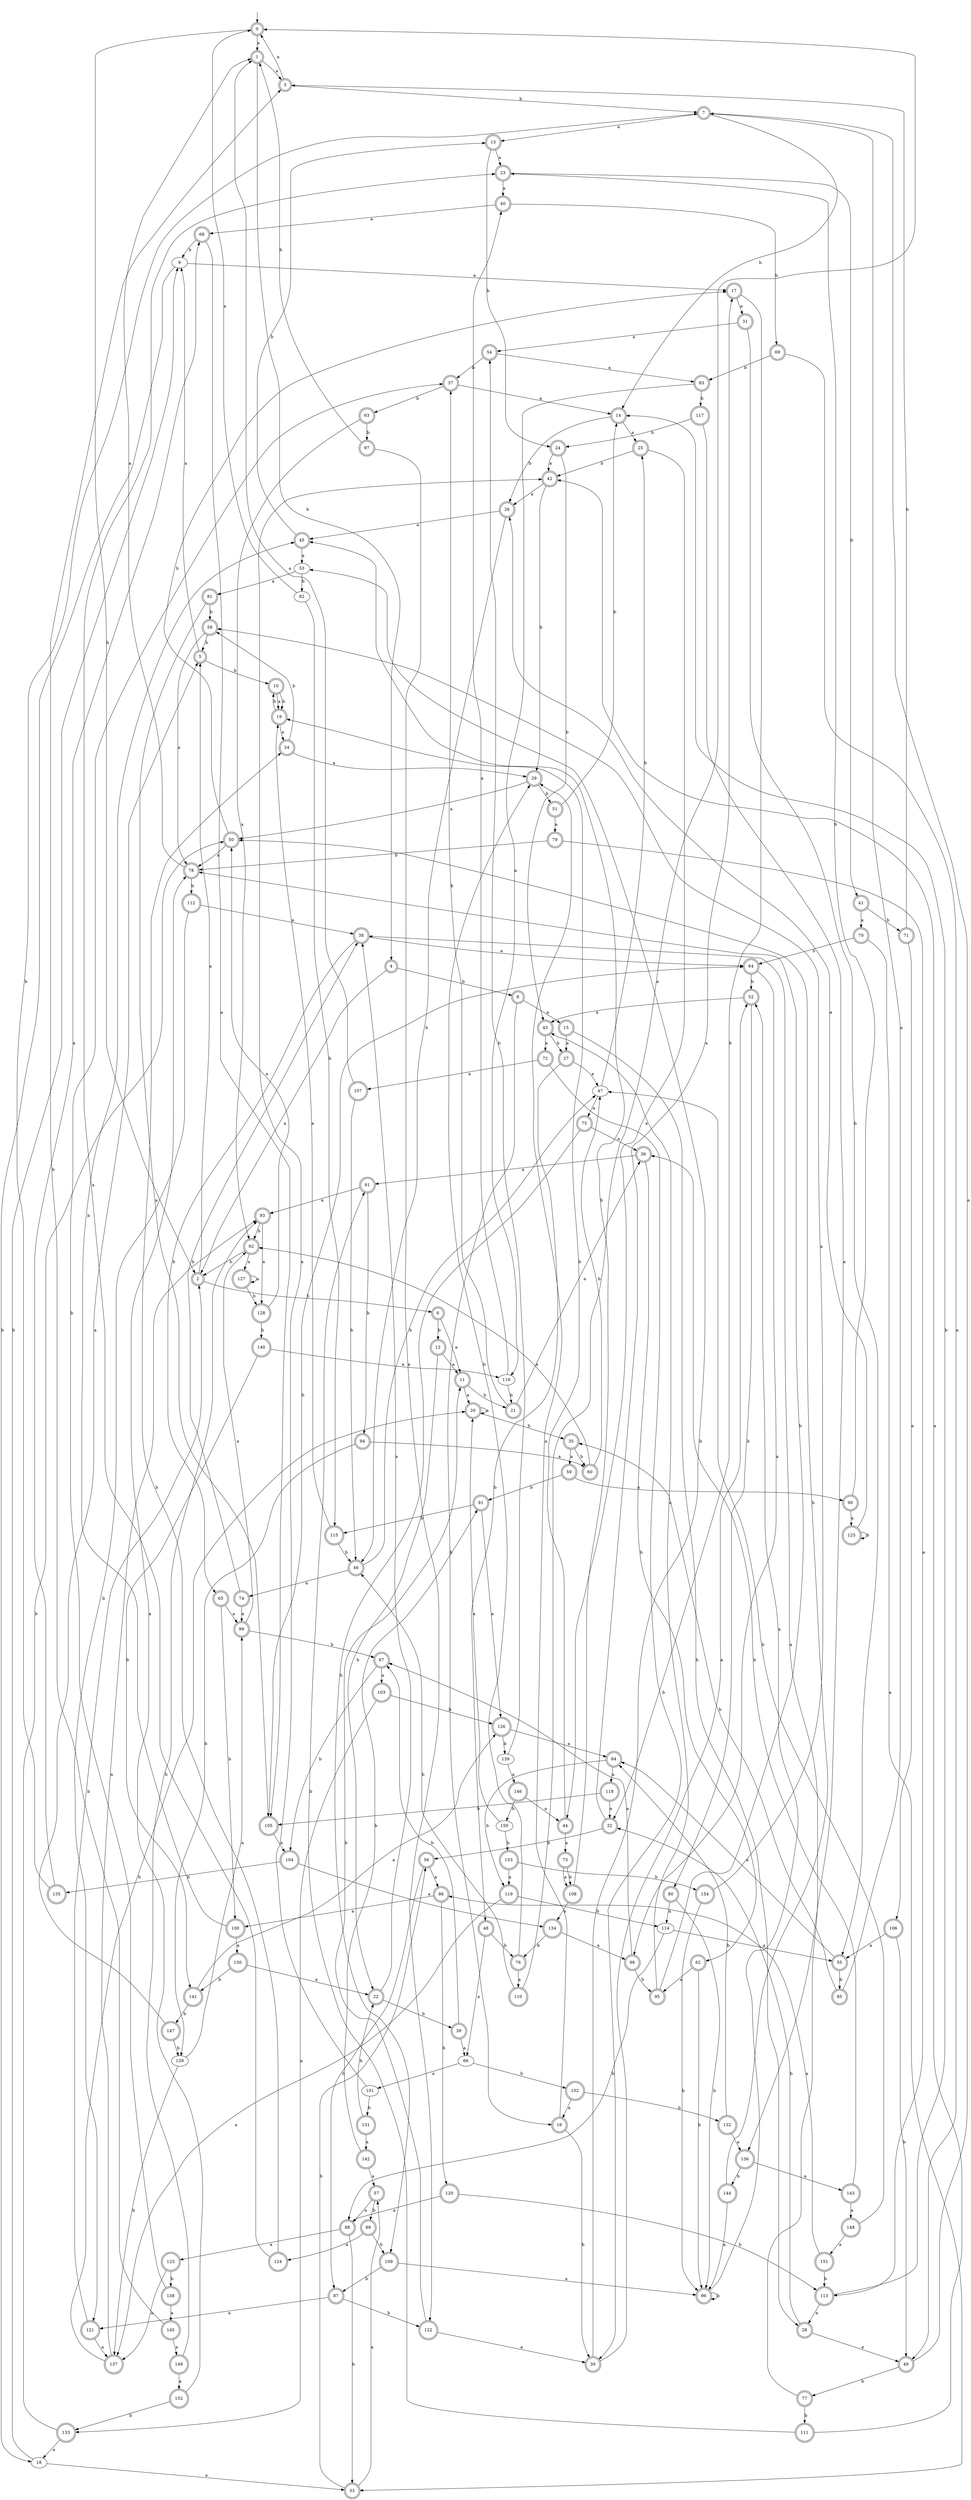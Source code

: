 digraph RandomDFA {
  __start0 [label="", shape=none];
  __start0 -> 0 [label=""];
  0 [shape=circle] [shape=doublecircle]
  0 -> 1 [label="a"]
  0 -> 2 [label="b"]
  1 [shape=doublecircle]
  1 -> 3 [label="a"]
  1 -> 4 [label="b"]
  2 [shape=doublecircle]
  2 -> 5 [label="a"]
  2 -> 6 [label="b"]
  3 [shape=doublecircle]
  3 -> 0 [label="a"]
  3 -> 7 [label="b"]
  4 [shape=doublecircle]
  4 -> 2 [label="a"]
  4 -> 8 [label="b"]
  5 [shape=doublecircle]
  5 -> 9 [label="a"]
  5 -> 10 [label="b"]
  6 [shape=doublecircle]
  6 -> 11 [label="a"]
  6 -> 12 [label="b"]
  7 [shape=doublecircle]
  7 -> 13 [label="a"]
  7 -> 14 [label="b"]
  8 [shape=doublecircle]
  8 -> 15 [label="a"]
  8 -> 16 [label="b"]
  9
  9 -> 17 [label="a"]
  9 -> 18 [label="b"]
  10 [shape=doublecircle]
  10 -> 19 [label="a"]
  10 -> 19 [label="b"]
  11 [shape=doublecircle]
  11 -> 20 [label="a"]
  11 -> 21 [label="b"]
  12 [shape=doublecircle]
  12 -> 11 [label="a"]
  12 -> 22 [label="b"]
  13 [shape=doublecircle]
  13 -> 23 [label="a"]
  13 -> 24 [label="b"]
  14 [shape=doublecircle]
  14 -> 25 [label="a"]
  14 -> 26 [label="b"]
  15 [shape=doublecircle]
  15 -> 27 [label="a"]
  15 -> 28 [label="b"]
  16 [shape=doublecircle]
  16 -> 29 [label="a"]
  16 -> 30 [label="b"]
  17 [shape=doublecircle]
  17 -> 31 [label="a"]
  17 -> 32 [label="b"]
  18
  18 -> 33 [label="a"]
  18 -> 9 [label="b"]
  19 [shape=doublecircle]
  19 -> 34 [label="a"]
  19 -> 10 [label="b"]
  20 [shape=doublecircle]
  20 -> 20 [label="a"]
  20 -> 35 [label="b"]
  21 [shape=doublecircle]
  21 -> 36 [label="a"]
  21 -> 37 [label="b"]
  22 [shape=doublecircle]
  22 -> 38 [label="a"]
  22 -> 39 [label="b"]
  23 [shape=doublecircle]
  23 -> 40 [label="a"]
  23 -> 41 [label="b"]
  24 [shape=doublecircle]
  24 -> 42 [label="a"]
  24 -> 43 [label="b"]
  25 [shape=doublecircle]
  25 -> 44 [label="a"]
  25 -> 42 [label="b"]
  26 [shape=doublecircle]
  26 -> 45 [label="a"]
  26 -> 46 [label="b"]
  27 [shape=doublecircle]
  27 -> 47 [label="a"]
  27 -> 48 [label="b"]
  28 [shape=doublecircle]
  28 -> 49 [label="a"]
  28 -> 32 [label="b"]
  29 [shape=doublecircle]
  29 -> 50 [label="a"]
  29 -> 51 [label="b"]
  30 [shape=doublecircle]
  30 -> 52 [label="a"]
  30 -> 53 [label="b"]
  31 [shape=doublecircle]
  31 -> 54 [label="a"]
  31 -> 55 [label="b"]
  32 [shape=doublecircle]
  32 -> 17 [label="a"]
  32 -> 56 [label="b"]
  33 [shape=doublecircle]
  33 -> 57 [label="a"]
  33 -> 56 [label="b"]
  34 [shape=doublecircle]
  34 -> 29 [label="a"]
  34 -> 58 [label="b"]
  35 [shape=doublecircle]
  35 -> 59 [label="a"]
  35 -> 60 [label="b"]
  36 [shape=doublecircle]
  36 -> 61 [label="a"]
  36 -> 62 [label="b"]
  37 [shape=doublecircle]
  37 -> 14 [label="a"]
  37 -> 63 [label="b"]
  38 [shape=doublecircle]
  38 -> 64 [label="a"]
  38 -> 65 [label="b"]
  39 [shape=doublecircle]
  39 -> 66 [label="a"]
  39 -> 67 [label="b"]
  40 [shape=doublecircle]
  40 -> 68 [label="a"]
  40 -> 69 [label="b"]
  41 [shape=doublecircle]
  41 -> 70 [label="a"]
  41 -> 71 [label="b"]
  42 [shape=doublecircle]
  42 -> 26 [label="a"]
  42 -> 29 [label="b"]
  43 [shape=doublecircle]
  43 -> 72 [label="a"]
  43 -> 27 [label="b"]
  44 [shape=doublecircle]
  44 -> 73 [label="a"]
  44 -> 19 [label="b"]
  45 [shape=doublecircle]
  45 -> 53 [label="a"]
  45 -> 13 [label="b"]
  46 [shape=doublecircle]
  46 -> 74 [label="a"]
  46 -> 47 [label="b"]
  47
  47 -> 75 [label="a"]
  47 -> 25 [label="b"]
  48 [shape=doublecircle]
  48 -> 66 [label="a"]
  48 -> 76 [label="b"]
  49 [shape=doublecircle]
  49 -> 7 [label="a"]
  49 -> 77 [label="b"]
  50 [shape=doublecircle]
  50 -> 78 [label="a"]
  50 -> 17 [label="b"]
  51 [shape=doublecircle]
  51 -> 79 [label="a"]
  51 -> 14 [label="b"]
  52 [shape=doublecircle]
  52 -> 43 [label="a"]
  52 -> 80 [label="b"]
  53
  53 -> 81 [label="a"]
  53 -> 82 [label="b"]
  54 [shape=doublecircle]
  54 -> 83 [label="a"]
  54 -> 37 [label="b"]
  55 [shape=doublecircle]
  55 -> 84 [label="a"]
  55 -> 85 [label="b"]
  56 [shape=doublecircle]
  56 -> 86 [label="a"]
  56 -> 87 [label="b"]
  57 [shape=doublecircle]
  57 -> 88 [label="a"]
  57 -> 89 [label="b"]
  58 [shape=doublecircle]
  58 -> 78 [label="a"]
  58 -> 5 [label="b"]
  59 [shape=doublecircle]
  59 -> 90 [label="a"]
  59 -> 91 [label="b"]
  60 [shape=doublecircle]
  60 -> 92 [label="a"]
  60 -> 47 [label="b"]
  61 [shape=doublecircle]
  61 -> 93 [label="a"]
  61 -> 94 [label="b"]
  62 [shape=doublecircle]
  62 -> 95 [label="a"]
  62 -> 96 [label="b"]
  63 [shape=doublecircle]
  63 -> 92 [label="a"]
  63 -> 97 [label="b"]
  64 [shape=doublecircle]
  64 -> 98 [label="a"]
  64 -> 52 [label="b"]
  65 [shape=doublecircle]
  65 -> 99 [label="a"]
  65 -> 100 [label="b"]
  66
  66 -> 101 [label="a"]
  66 -> 102 [label="b"]
  67 [shape=doublecircle]
  67 -> 103 [label="a"]
  67 -> 104 [label="b"]
  68 [shape=doublecircle]
  68 -> 105 [label="a"]
  68 -> 9 [label="b"]
  69 [shape=doublecircle]
  69 -> 49 [label="a"]
  69 -> 83 [label="b"]
  70 [shape=doublecircle]
  70 -> 33 [label="a"]
  70 -> 64 [label="b"]
  71 [shape=doublecircle]
  71 -> 106 [label="a"]
  71 -> 3 [label="b"]
  72 [shape=doublecircle]
  72 -> 107 [label="a"]
  72 -> 30 [label="b"]
  73 [shape=doublecircle]
  73 -> 108 [label="a"]
  73 -> 108 [label="b"]
  74 [shape=doublecircle]
  74 -> 99 [label="a"]
  74 -> 38 [label="b"]
  75 [shape=doublecircle]
  75 -> 36 [label="a"]
  75 -> 109 [label="b"]
  76 [shape=doublecircle]
  76 -> 110 [label="a"]
  76 -> 29 [label="b"]
  77 [shape=doublecircle]
  77 -> 38 [label="a"]
  77 -> 111 [label="b"]
  78 [shape=doublecircle]
  78 -> 1 [label="a"]
  78 -> 112 [label="b"]
  79 [shape=doublecircle]
  79 -> 113 [label="a"]
  79 -> 78 [label="b"]
  80 [shape=doublecircle]
  80 -> 114 [label="a"]
  80 -> 96 [label="b"]
  81 [shape=doublecircle]
  81 -> 105 [label="a"]
  81 -> 58 [label="b"]
  82
  82 -> 0 [label="a"]
  82 -> 115 [label="b"]
  83 [shape=doublecircle]
  83 -> 116 [label="a"]
  83 -> 117 [label="b"]
  84 [shape=doublecircle]
  84 -> 118 [label="a"]
  84 -> 119 [label="b"]
  85 [shape=doublecircle]
  85 -> 7 [label="a"]
  85 -> 35 [label="b"]
  86 [shape=doublecircle]
  86 -> 100 [label="a"]
  86 -> 120 [label="b"]
  87 [shape=doublecircle]
  87 -> 121 [label="a"]
  87 -> 122 [label="b"]
  88 [shape=doublecircle]
  88 -> 123 [label="a"]
  88 -> 33 [label="b"]
  89 [shape=doublecircle]
  89 -> 124 [label="a"]
  89 -> 109 [label="b"]
  90 [shape=doublecircle]
  90 -> 125 [label="a"]
  90 -> 23 [label="b"]
  91 [shape=doublecircle]
  91 -> 126 [label="a"]
  91 -> 115 [label="b"]
  92 [shape=doublecircle]
  92 -> 127 [label="a"]
  92 -> 2 [label="b"]
  93 [shape=doublecircle]
  93 -> 128 [label="a"]
  93 -> 92 [label="b"]
  94 [shape=doublecircle]
  94 -> 60 [label="a"]
  94 -> 129 [label="b"]
  95 [shape=doublecircle]
  95 -> 43 [label="a"]
  95 -> 78 [label="b"]
  96 [shape=doublecircle]
  96 -> 52 [label="a"]
  96 -> 96 [label="b"]
  97 [shape=doublecircle]
  97 -> 122 [label="a"]
  97 -> 1 [label="b"]
  98 [shape=doublecircle]
  98 -> 67 [label="a"]
  98 -> 95 [label="b"]
  99 [shape=doublecircle]
  99 -> 92 [label="a"]
  99 -> 67 [label="b"]
  100 [shape=doublecircle]
  100 -> 130 [label="a"]
  100 -> 45 [label="b"]
  101
  101 -> 42 [label="a"]
  101 -> 131 [label="b"]
  102 [shape=doublecircle]
  102 -> 16 [label="a"]
  102 -> 132 [label="b"]
  103 [shape=doublecircle]
  103 -> 133 [label="a"]
  103 -> 126 [label="b"]
  104 [shape=doublecircle]
  104 -> 134 [label="a"]
  104 -> 135 [label="b"]
  105 [shape=doublecircle]
  105 -> 104 [label="a"]
  105 -> 64 [label="b"]
  106 [shape=doublecircle]
  106 -> 55 [label="a"]
  106 -> 49 [label="b"]
  107 [shape=doublecircle]
  107 -> 1 [label="a"]
  107 -> 46 [label="b"]
  108 [shape=doublecircle]
  108 -> 134 [label="a"]
  108 -> 45 [label="b"]
  109 [shape=doublecircle]
  109 -> 96 [label="a"]
  109 -> 87 [label="b"]
  110 [shape=doublecircle]
  110 -> 0 [label="a"]
  110 -> 46 [label="b"]
  111 [shape=doublecircle]
  111 -> 42 [label="a"]
  111 -> 61 [label="b"]
  112 [shape=doublecircle]
  112 -> 38 [label="a"]
  112 -> 121 [label="b"]
  113 [shape=doublecircle]
  113 -> 28 [label="a"]
  113 -> 14 [label="b"]
  114
  114 -> 55 [label="a"]
  114 -> 88 [label="b"]
  115 [shape=doublecircle]
  115 -> 19 [label="a"]
  115 -> 46 [label="b"]
  116
  116 -> 40 [label="a"]
  116 -> 21 [label="b"]
  117 [shape=doublecircle]
  117 -> 136 [label="a"]
  117 -> 24 [label="b"]
  118 [shape=doublecircle]
  118 -> 32 [label="a"]
  118 -> 105 [label="b"]
  119 [shape=doublecircle]
  119 -> 137 [label="a"]
  119 -> 114 [label="b"]
  120 [shape=doublecircle]
  120 -> 88 [label="a"]
  120 -> 113 [label="b"]
  121 [shape=doublecircle]
  121 -> 137 [label="a"]
  121 -> 2 [label="b"]
  122 [shape=doublecircle]
  122 -> 30 [label="a"]
  122 -> 11 [label="b"]
  123 [shape=doublecircle]
  123 -> 137 [label="a"]
  123 -> 138 [label="b"]
  124 [shape=doublecircle]
  124 -> 23 [label="a"]
  124 -> 34 [label="b"]
  125 [shape=doublecircle]
  125 -> 26 [label="a"]
  125 -> 125 [label="b"]
  126 [shape=doublecircle]
  126 -> 84 [label="a"]
  126 -> 139 [label="b"]
  127 [shape=doublecircle]
  127 -> 127 [label="a"]
  127 -> 128 [label="b"]
  128 [shape=doublecircle]
  128 -> 50 [label="a"]
  128 -> 140 [label="b"]
  129
  129 -> 99 [label="a"]
  129 -> 137 [label="b"]
  130 [shape=doublecircle]
  130 -> 22 [label="a"]
  130 -> 141 [label="b"]
  131 [shape=doublecircle]
  131 -> 142 [label="a"]
  131 -> 22 [label="b"]
  132 [shape=doublecircle]
  132 -> 136 [label="a"]
  132 -> 84 [label="b"]
  133 [shape=doublecircle]
  133 -> 18 [label="a"]
  133 -> 50 [label="b"]
  134 [shape=doublecircle]
  134 -> 98 [label="a"]
  134 -> 76 [label="b"]
  135 [shape=doublecircle]
  135 -> 68 [label="a"]
  135 -> 7 [label="b"]
  136 [shape=doublecircle]
  136 -> 143 [label="a"]
  136 -> 144 [label="b"]
  137 [shape=doublecircle]
  137 -> 93 [label="a"]
  137 -> 20 [label="b"]
  138 [shape=doublecircle]
  138 -> 145 [label="a"]
  138 -> 37 [label="b"]
  139
  139 -> 146 [label="a"]
  139 -> 54 [label="b"]
  140 [shape=doublecircle]
  140 -> 116 [label="a"]
  140 -> 141 [label="b"]
  141 [shape=doublecircle]
  141 -> 126 [label="a"]
  141 -> 147 [label="b"]
  142 [shape=doublecircle]
  142 -> 57 [label="a"]
  142 -> 91 [label="b"]
  143 [shape=doublecircle]
  143 -> 148 [label="a"]
  143 -> 36 [label="b"]
  144 [shape=doublecircle]
  144 -> 96 [label="a"]
  144 -> 50 [label="b"]
  145 [shape=doublecircle]
  145 -> 149 [label="a"]
  145 -> 3 [label="b"]
  146 [shape=doublecircle]
  146 -> 44 [label="a"]
  146 -> 150 [label="b"]
  147 [shape=doublecircle]
  147 -> 5 [label="a"]
  147 -> 129 [label="b"]
  148 [shape=doublecircle]
  148 -> 151 [label="a"]
  148 -> 47 [label="b"]
  149 [shape=doublecircle]
  149 -> 152 [label="a"]
  149 -> 93 [label="b"]
  150
  150 -> 20 [label="a"]
  150 -> 153 [label="b"]
  151 [shape=doublecircle]
  151 -> 86 [label="a"]
  151 -> 113 [label="b"]
  152 [shape=doublecircle]
  152 -> 78 [label="a"]
  152 -> 133 [label="b"]
  153 [shape=doublecircle]
  153 -> 119 [label="a"]
  153 -> 154 [label="b"]
  154 [shape=doublecircle]
  154 -> 58 [label="a"]
  154 -> 96 [label="b"]
}
